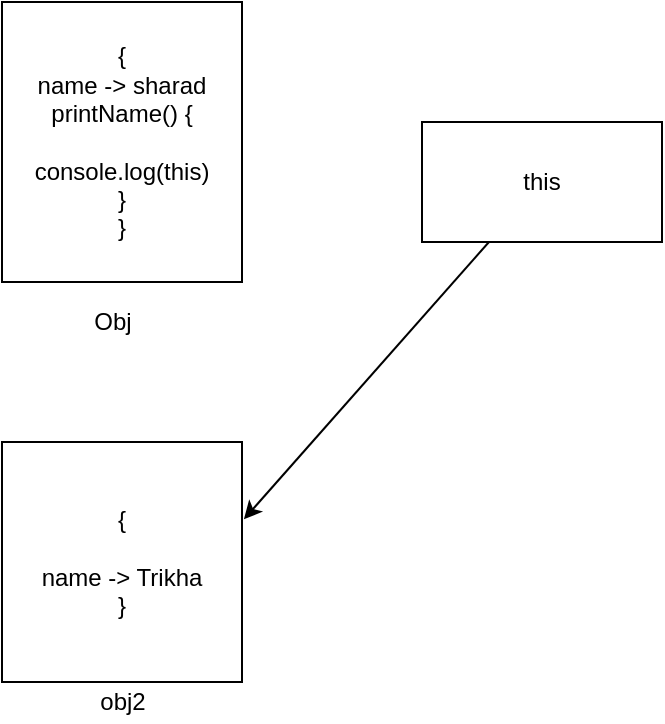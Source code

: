 <mxfile>
    <diagram id="LHlCjZmck7IQoDd8qsSH" name="Page-1">
        <mxGraphModel dx="493" dy="405" grid="1" gridSize="10" guides="1" tooltips="1" connect="1" arrows="1" fold="1" page="1" pageScale="1" pageWidth="827" pageHeight="1169" math="0" shadow="0">
            <root>
                <mxCell id="0"/>
                <mxCell id="1" parent="0"/>
                <mxCell id="2" value="{&lt;br&gt;name -&amp;gt; sharad&lt;br&gt;printName() {&lt;br&gt;&lt;br&gt;console.log(this)&lt;br&gt;}&lt;br&gt;}" style="whiteSpace=wrap;html=1;" vertex="1" parent="1">
                    <mxGeometry x="90" y="80" width="120" height="140" as="geometry"/>
                </mxCell>
                <mxCell id="3" value="Obj" style="text;html=1;align=center;verticalAlign=middle;resizable=0;points=[];autosize=1;strokeColor=none;fillColor=none;" vertex="1" parent="1">
                    <mxGeometry x="130" y="230" width="30" height="20" as="geometry"/>
                </mxCell>
                <mxCell id="4" value="{&lt;br&gt;&lt;br&gt;name -&amp;gt; Trikha&lt;br&gt;}" style="whiteSpace=wrap;html=1;" vertex="1" parent="1">
                    <mxGeometry x="90" y="300" width="120" height="120" as="geometry"/>
                </mxCell>
                <mxCell id="5" value="obj2" style="text;html=1;align=center;verticalAlign=middle;resizable=0;points=[];autosize=1;strokeColor=none;fillColor=none;" vertex="1" parent="1">
                    <mxGeometry x="130" y="420" width="40" height="20" as="geometry"/>
                </mxCell>
                <mxCell id="7" style="edgeStyle=none;html=1;entryX=1.008;entryY=0.322;entryDx=0;entryDy=0;entryPerimeter=0;" edge="1" parent="1" source="6" target="4">
                    <mxGeometry relative="1" as="geometry"/>
                </mxCell>
                <mxCell id="6" value="this" style="whiteSpace=wrap;html=1;" vertex="1" parent="1">
                    <mxGeometry x="300" y="140" width="120" height="60" as="geometry"/>
                </mxCell>
            </root>
        </mxGraphModel>
    </diagram>
</mxfile>